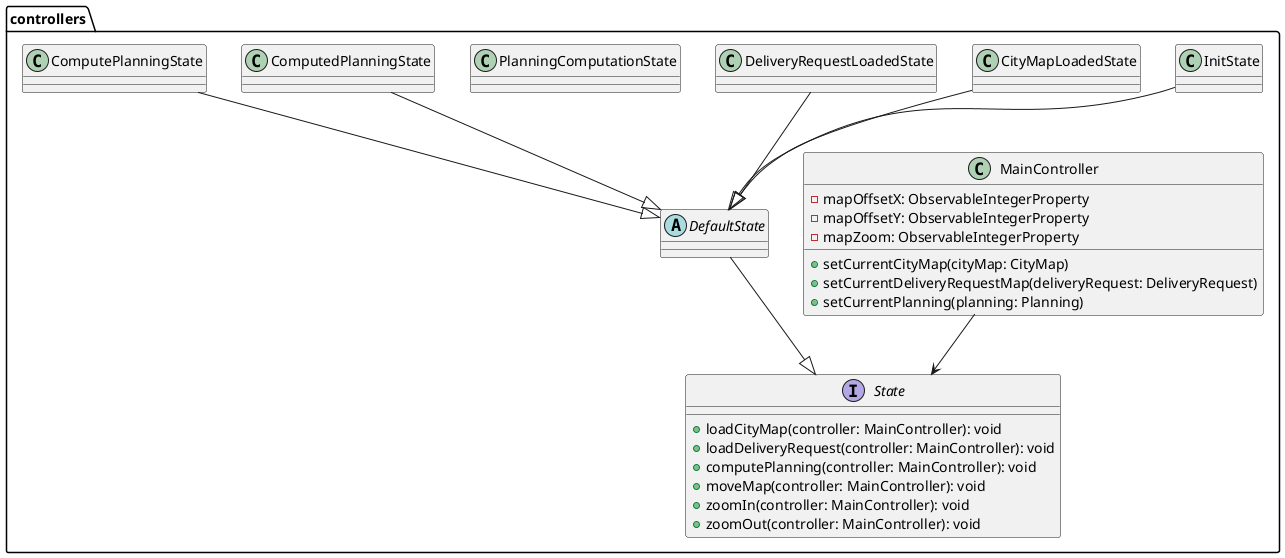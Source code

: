 @startuml


package "controllers" {
    class MainController {
'        -cityMap: ObservableObjectProperty<CityMap>
'        -currentDeliveryGraph: ObservableObjectProperty<DeliveryGraph>
'        -currentPlanning: ObservableObjectProperty<Planning>
        -mapOffsetX: ObservableIntegerProperty
        -mapOffsetY: ObservableIntegerProperty
        -mapZoom: ObservableIntegerProperty
        +setCurrentCityMap(cityMap: CityMap)
        +setCurrentDeliveryRequestMap(deliveryRequest: DeliveryRequest)
        +setCurrentPlanning(planning: Planning)
    }

    interface State {
        +loadCityMap(controller: MainController): void
        +loadDeliveryRequest(controller: MainController): void
        +computePlanning(controller: MainController): void
        +moveMap(controller: MainController): void
        +zoomIn(controller: MainController): void
        +zoomOut(controller: MainController): void
    }

    abstract DefaultState {

    }

    class InitState {

    }

    class CityMapLoadedState {

    }

    class DeliveryRequestLoadedState {

    }

    class PlanningComputationState {

    }

    class ComputedPlanningState {

    }

    DefaultState --|> State
    InitState --|> DefaultState
    CityMapLoadedState --|> DefaultState
    DeliveryRequestLoadedState --|> DefaultState
    ComputePlanningState --|> DefaultState
    ComputedPlanningState --|> DefaultState

    MainController --> State
}



@enduml
